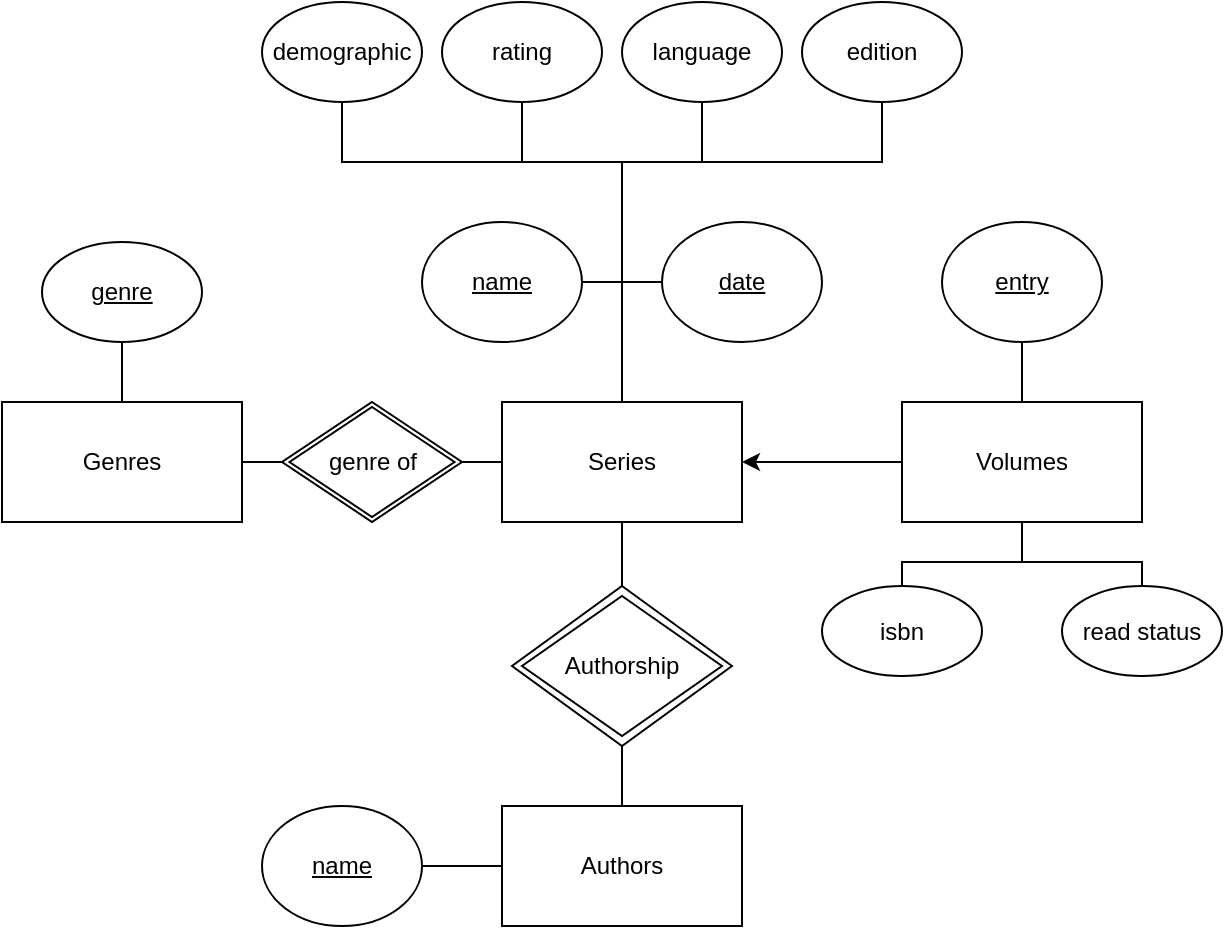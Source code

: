 <mxfile version="20.8.16" type="device"><diagram name="Page-1" id="3QoEQypKAUaIMpqteW-G"><mxGraphModel dx="574" dy="342" grid="1" gridSize="10" guides="1" tooltips="1" connect="1" arrows="1" fold="1" page="1" pageScale="1" pageWidth="827" pageHeight="1169" math="0" shadow="0"><root><mxCell id="0"/><mxCell id="1" parent="0"/><mxCell id="DdTMalzcwg2Jc4V08QrX-3" value="" style="edgeStyle=orthogonalEdgeStyle;rounded=0;orthogonalLoop=1;jettySize=auto;html=1;endArrow=none;endFill=0;" edge="1" parent="1" source="DdTMalzcwg2Jc4V08QrX-1" target="DdTMalzcwg2Jc4V08QrX-2"><mxGeometry relative="1" as="geometry"><Array as="points"><mxPoint x="460" y="410"/></Array></mxGeometry></mxCell><mxCell id="DdTMalzcwg2Jc4V08QrX-6" value="" style="edgeStyle=orthogonalEdgeStyle;rounded=0;orthogonalLoop=1;jettySize=auto;html=1;exitX=0.5;exitY=0;exitDx=0;exitDy=0;endArrow=none;endFill=0;" edge="1" parent="1" source="DdTMalzcwg2Jc4V08QrX-1" target="DdTMalzcwg2Jc4V08QrX-5"><mxGeometry relative="1" as="geometry"><Array as="points"><mxPoint x="460" y="410"/></Array></mxGeometry></mxCell><mxCell id="DdTMalzcwg2Jc4V08QrX-13" style="edgeStyle=orthogonalEdgeStyle;rounded=0;orthogonalLoop=1;jettySize=auto;html=1;entryX=0.5;entryY=1;entryDx=0;entryDy=0;endArrow=none;endFill=0;" edge="1" parent="1" source="DdTMalzcwg2Jc4V08QrX-1" target="DdTMalzcwg2Jc4V08QrX-11"><mxGeometry relative="1" as="geometry"><Array as="points"><mxPoint x="460" y="350"/><mxPoint x="590" y="350"/></Array></mxGeometry></mxCell><mxCell id="DdTMalzcwg2Jc4V08QrX-20" style="edgeStyle=orthogonalEdgeStyle;rounded=0;orthogonalLoop=1;jettySize=auto;html=1;entryX=0.5;entryY=0;entryDx=0;entryDy=0;endArrow=none;endFill=0;" edge="1" parent="1" source="DdTMalzcwg2Jc4V08QrX-1" target="DdTMalzcwg2Jc4V08QrX-18"><mxGeometry relative="1" as="geometry"/></mxCell><mxCell id="DdTMalzcwg2Jc4V08QrX-39" style="edgeStyle=orthogonalEdgeStyle;rounded=0;orthogonalLoop=1;jettySize=auto;html=1;exitX=0.5;exitY=0;exitDx=0;exitDy=0;strokeColor=default;startArrow=none;startFill=0;endArrow=none;endFill=0;entryX=0.5;entryY=1;entryDx=0;entryDy=0;" edge="1" parent="1" source="DdTMalzcwg2Jc4V08QrX-1" target="DdTMalzcwg2Jc4V08QrX-36"><mxGeometry relative="1" as="geometry"><mxPoint x="420" y="330" as="targetPoint"/><Array as="points"><mxPoint x="460" y="350"/><mxPoint x="320" y="350"/></Array></mxGeometry></mxCell><mxCell id="DdTMalzcwg2Jc4V08QrX-1" value="Series" style="rounded=0;whiteSpace=wrap;html=1;" vertex="1" parent="1"><mxGeometry x="400" y="470" width="120" height="60" as="geometry"/></mxCell><mxCell id="DdTMalzcwg2Jc4V08QrX-2" value="name" style="ellipse;whiteSpace=wrap;html=1;rounded=0;fontStyle=4" vertex="1" parent="1"><mxGeometry x="360" y="380" width="80" height="60" as="geometry"/></mxCell><mxCell id="DdTMalzcwg2Jc4V08QrX-5" value="date" style="ellipse;whiteSpace=wrap;html=1;rounded=0;fontStyle=4" vertex="1" parent="1"><mxGeometry x="480" y="380" width="80" height="60" as="geometry"/></mxCell><mxCell id="DdTMalzcwg2Jc4V08QrX-10" value="language" style="ellipse;whiteSpace=wrap;html=1;" vertex="1" parent="1"><mxGeometry x="460" y="270" width="80" height="50" as="geometry"/></mxCell><mxCell id="DdTMalzcwg2Jc4V08QrX-11" value="edition" style="ellipse;whiteSpace=wrap;html=1;" vertex="1" parent="1"><mxGeometry x="550" y="270" width="80" height="50" as="geometry"/></mxCell><mxCell id="DdTMalzcwg2Jc4V08QrX-12" value="rating" style="ellipse;whiteSpace=wrap;html=1;" vertex="1" parent="1"><mxGeometry x="370" y="270" width="80" height="50" as="geometry"/></mxCell><mxCell id="DdTMalzcwg2Jc4V08QrX-19" style="edgeStyle=orthogonalEdgeStyle;rounded=0;orthogonalLoop=1;jettySize=auto;html=1;entryX=0.5;entryY=1;entryDx=0;entryDy=0;endArrow=none;endFill=0;" edge="1" parent="1" source="DdTMalzcwg2Jc4V08QrX-16" target="DdTMalzcwg2Jc4V08QrX-18"><mxGeometry relative="1" as="geometry"/></mxCell><mxCell id="DdTMalzcwg2Jc4V08QrX-29" style="edgeStyle=orthogonalEdgeStyle;rounded=0;orthogonalLoop=1;jettySize=auto;html=1;entryX=1;entryY=0.5;entryDx=0;entryDy=0;endArrow=none;endFill=0;" edge="1" parent="1" source="DdTMalzcwg2Jc4V08QrX-16" target="DdTMalzcwg2Jc4V08QrX-17"><mxGeometry relative="1" as="geometry"/></mxCell><mxCell id="DdTMalzcwg2Jc4V08QrX-16" value="Authors" style="whiteSpace=wrap;html=1;" vertex="1" parent="1"><mxGeometry x="400" y="672" width="120" height="60" as="geometry"/></mxCell><mxCell id="DdTMalzcwg2Jc4V08QrX-17" value="&lt;u&gt;name&lt;/u&gt;" style="ellipse;whiteSpace=wrap;html=1;" vertex="1" parent="1"><mxGeometry x="280" y="672" width="80" height="60" as="geometry"/></mxCell><mxCell id="DdTMalzcwg2Jc4V08QrX-18" value="Authorship" style="rhombus;whiteSpace=wrap;html=1;perimeterSpacing=0;rounded=0;shadow=0;backgroundOutline=0;" vertex="1" parent="1"><mxGeometry x="405" y="562" width="110" height="80" as="geometry"/></mxCell><mxCell id="DdTMalzcwg2Jc4V08QrX-23" value="" style="edgeStyle=orthogonalEdgeStyle;rounded=0;orthogonalLoop=1;jettySize=auto;html=1;endArrow=none;endFill=0;" edge="1" parent="1" source="DdTMalzcwg2Jc4V08QrX-21" target="DdTMalzcwg2Jc4V08QrX-22"><mxGeometry relative="1" as="geometry"/></mxCell><mxCell id="DdTMalzcwg2Jc4V08QrX-30" style="edgeStyle=orthogonalEdgeStyle;rounded=0;orthogonalLoop=1;jettySize=auto;html=1;exitX=0.5;exitY=1;exitDx=0;exitDy=0;entryX=0.5;entryY=0;entryDx=0;entryDy=0;strokeColor=default;endArrow=none;endFill=0;" edge="1" parent="1" source="DdTMalzcwg2Jc4V08QrX-21" target="DdTMalzcwg2Jc4V08QrX-24"><mxGeometry relative="1" as="geometry"/></mxCell><mxCell id="DdTMalzcwg2Jc4V08QrX-34" style="edgeStyle=orthogonalEdgeStyle;rounded=0;orthogonalLoop=1;jettySize=auto;html=1;entryX=0.5;entryY=0;entryDx=0;entryDy=0;strokeColor=default;startArrow=none;startFill=0;endArrow=none;endFill=0;" edge="1" parent="1" target="DdTMalzcwg2Jc4V08QrX-32"><mxGeometry relative="1" as="geometry"><mxPoint x="660" y="550" as="sourcePoint"/><Array as="points"><mxPoint x="720" y="550"/></Array></mxGeometry></mxCell><mxCell id="DdTMalzcwg2Jc4V08QrX-21" value="Volumes" style="whiteSpace=wrap;html=1;" vertex="1" parent="1"><mxGeometry x="600" y="470" width="120" height="60" as="geometry"/></mxCell><mxCell id="DdTMalzcwg2Jc4V08QrX-22" value="&lt;span&gt;entry&lt;/span&gt;" style="ellipse;whiteSpace=wrap;html=1;fontStyle=4" vertex="1" parent="1"><mxGeometry x="620" y="380" width="80" height="60" as="geometry"/></mxCell><mxCell id="DdTMalzcwg2Jc4V08QrX-24" value="isbn" style="ellipse;whiteSpace=wrap;html=1;" vertex="1" parent="1"><mxGeometry x="560" y="562" width="80" height="45" as="geometry"/></mxCell><mxCell id="DdTMalzcwg2Jc4V08QrX-28" style="edgeStyle=orthogonalEdgeStyle;rounded=0;orthogonalLoop=1;jettySize=auto;html=1;entryX=1;entryY=0.5;entryDx=0;entryDy=0;endArrow=classic;endFill=1;exitX=0;exitY=0.5;exitDx=0;exitDy=0;" edge="1" parent="1" source="DdTMalzcwg2Jc4V08QrX-21" target="DdTMalzcwg2Jc4V08QrX-1"><mxGeometry relative="1" as="geometry"><mxPoint x="580" y="500" as="sourcePoint"/></mxGeometry></mxCell><mxCell id="DdTMalzcwg2Jc4V08QrX-31" value="Authorship" style="rhombus;whiteSpace=wrap;html=1;perimeterSpacing=0;rounded=0;shadow=0;backgroundOutline=0;" vertex="1" parent="1"><mxGeometry x="410" y="567" width="100" height="70" as="geometry"/></mxCell><mxCell id="DdTMalzcwg2Jc4V08QrX-32" value="read status" style="ellipse;whiteSpace=wrap;html=1;rounded=0;shadow=0;sketch=0;" vertex="1" parent="1"><mxGeometry x="680" y="562" width="80" height="45" as="geometry"/></mxCell><mxCell id="DdTMalzcwg2Jc4V08QrX-36" value="demographic" style="ellipse;whiteSpace=wrap;html=1;rounded=0;shadow=0;sketch=0;" vertex="1" parent="1"><mxGeometry x="280" y="270" width="80" height="50" as="geometry"/></mxCell><mxCell id="DdTMalzcwg2Jc4V08QrX-40" style="edgeStyle=orthogonalEdgeStyle;rounded=0;orthogonalLoop=1;jettySize=auto;html=1;exitX=0.5;exitY=0;exitDx=0;exitDy=0;strokeColor=default;startArrow=none;startFill=0;endArrow=none;endFill=0;entryX=0.5;entryY=1;entryDx=0;entryDy=0;" edge="1" parent="1" source="DdTMalzcwg2Jc4V08QrX-1" target="DdTMalzcwg2Jc4V08QrX-12"><mxGeometry relative="1" as="geometry"><mxPoint x="330" y="330" as="targetPoint"/><mxPoint x="470" y="480" as="sourcePoint"/><Array as="points"><mxPoint x="460" y="350"/><mxPoint x="410" y="350"/></Array></mxGeometry></mxCell><mxCell id="DdTMalzcwg2Jc4V08QrX-41" style="edgeStyle=orthogonalEdgeStyle;rounded=0;orthogonalLoop=1;jettySize=auto;html=1;exitX=0.5;exitY=0;exitDx=0;exitDy=0;strokeColor=default;startArrow=none;startFill=0;endArrow=none;endFill=0;entryX=0.5;entryY=1;entryDx=0;entryDy=0;" edge="1" parent="1" source="DdTMalzcwg2Jc4V08QrX-1"><mxGeometry relative="1" as="geometry"><mxPoint x="500" y="320" as="targetPoint"/><mxPoint x="550" y="470" as="sourcePoint"/><Array as="points"><mxPoint x="460" y="350"/><mxPoint x="500" y="350"/></Array></mxGeometry></mxCell><mxCell id="DdTMalzcwg2Jc4V08QrX-43" style="edgeStyle=orthogonalEdgeStyle;rounded=0;orthogonalLoop=1;jettySize=auto;html=1;strokeColor=default;startArrow=none;startFill=0;endArrow=none;endFill=0;entryX=0;entryY=0.5;entryDx=0;entryDy=0;" edge="1" parent="1" target="DdTMalzcwg2Jc4V08QrX-45"><mxGeometry relative="1" as="geometry"><mxPoint x="270" y="500" as="sourcePoint"/><mxPoint x="280" y="530" as="targetPoint"/></mxGeometry></mxCell><mxCell id="DdTMalzcwg2Jc4V08QrX-48" style="edgeStyle=orthogonalEdgeStyle;rounded=0;orthogonalLoop=1;jettySize=auto;html=1;entryX=0.5;entryY=1;entryDx=0;entryDy=0;strokeColor=default;startArrow=none;startFill=0;endArrow=none;endFill=0;" edge="1" parent="1" source="DdTMalzcwg2Jc4V08QrX-42" target="DdTMalzcwg2Jc4V08QrX-44"><mxGeometry relative="1" as="geometry"/></mxCell><mxCell id="DdTMalzcwg2Jc4V08QrX-42" value="Genres" style="rounded=0;whiteSpace=wrap;html=1;shadow=0;sketch=0;" vertex="1" parent="1"><mxGeometry x="150" y="470" width="120" height="60" as="geometry"/></mxCell><mxCell id="DdTMalzcwg2Jc4V08QrX-44" value="genre" style="ellipse;whiteSpace=wrap;html=1;rounded=0;shadow=0;sketch=0;fontStyle=4" vertex="1" parent="1"><mxGeometry x="170" y="390" width="80" height="50" as="geometry"/></mxCell><mxCell id="DdTMalzcwg2Jc4V08QrX-46" style="edgeStyle=orthogonalEdgeStyle;rounded=0;orthogonalLoop=1;jettySize=auto;html=1;strokeColor=default;startArrow=none;startFill=0;endArrow=none;endFill=0;exitX=1;exitY=0.5;exitDx=0;exitDy=0;" edge="1" parent="1" source="DdTMalzcwg2Jc4V08QrX-45"><mxGeometry relative="1" as="geometry"><mxPoint x="390" y="520" as="sourcePoint"/><mxPoint x="400" y="500" as="targetPoint"/></mxGeometry></mxCell><mxCell id="DdTMalzcwg2Jc4V08QrX-45" value="genre of" style="rhombus;whiteSpace=wrap;html=1;rounded=0;shadow=0;sketch=0;" vertex="1" parent="1"><mxGeometry x="290" y="470" width="90" height="60" as="geometry"/></mxCell><mxCell id="DdTMalzcwg2Jc4V08QrX-47" value="genre of" style="rhombus;whiteSpace=wrap;html=1;rounded=0;shadow=0;sketch=0;" vertex="1" parent="1"><mxGeometry x="293.75" y="472.5" width="82.5" height="55" as="geometry"/></mxCell></root></mxGraphModel></diagram></mxfile>